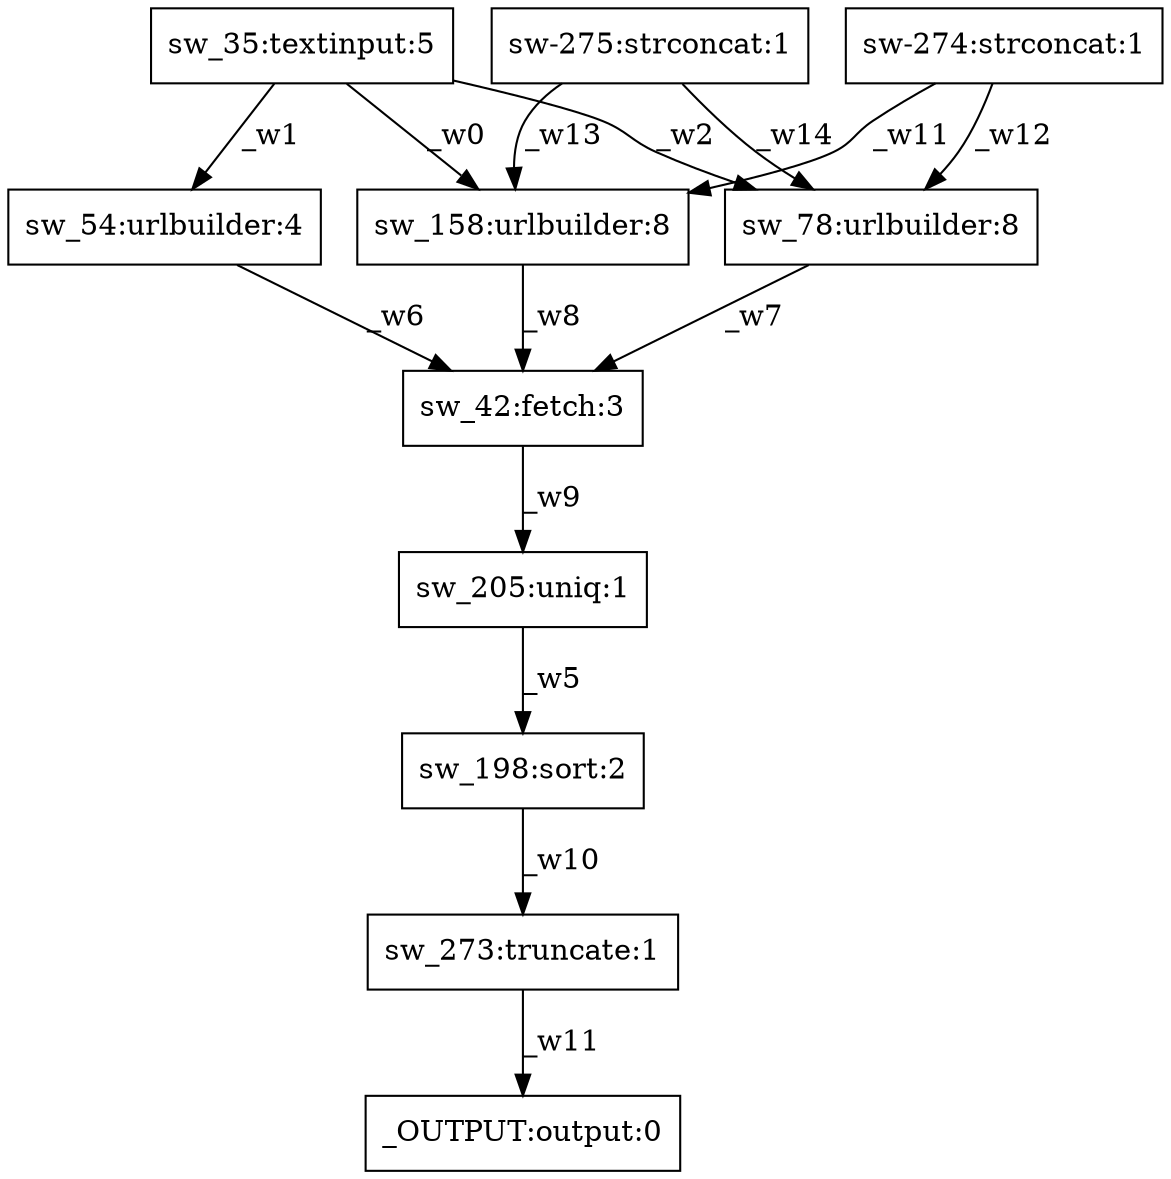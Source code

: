 digraph test1 { node [shape=box] "sw-275" [label="sw-275:strconcat:1"];"sw_35" [label="sw_35:textinput:5"];"_OUTPUT" [label="_OUTPUT:output:0"];"sw_54" [label="sw_54:urlbuilder:4"];"sw_42" [label="sw_42:fetch:3"];"sw-274" [label="sw-274:strconcat:1"];"sw_205" [label="sw_205:uniq:1"];"sw_158" [label="sw_158:urlbuilder:8"];"sw_78" [label="sw_78:urlbuilder:8"];"sw_198" [label="sw_198:sort:2"];"sw_273" [label="sw_273:truncate:1"];"sw_35" -> "sw_158" [label="_w0"];"sw_35" -> "sw_54" [label="_w1"];"sw_35" -> "sw_78" [label="_w2"];"sw_205" -> "sw_198" [label="_w5"];"sw_54" -> "sw_42" [label="_w6"];"sw_78" -> "sw_42" [label="_w7"];"sw_158" -> "sw_42" [label="_w8"];"sw_42" -> "sw_205" [label="_w9"];"sw_198" -> "sw_273" [label="_w10"];"sw_273" -> "_OUTPUT" [label="_w11"];"sw-274" -> "sw_158" [label="_w11"];"sw-274" -> "sw_78" [label="_w12"];"sw-275" -> "sw_158" [label="_w13"];"sw-275" -> "sw_78" [label="_w14"];}